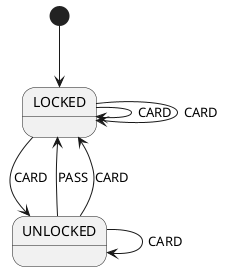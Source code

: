 @startuml
[*] --> LOCKED
LOCKED --> LOCKED : CARD
UNLOCKED --> UNLOCKED : CARD
UNLOCKED --> LOCKED : PASS
LOCKED --> LOCKED : CARD
LOCKED --> UNLOCKED : CARD
UNLOCKED --> LOCKED : CARD
@enduml

